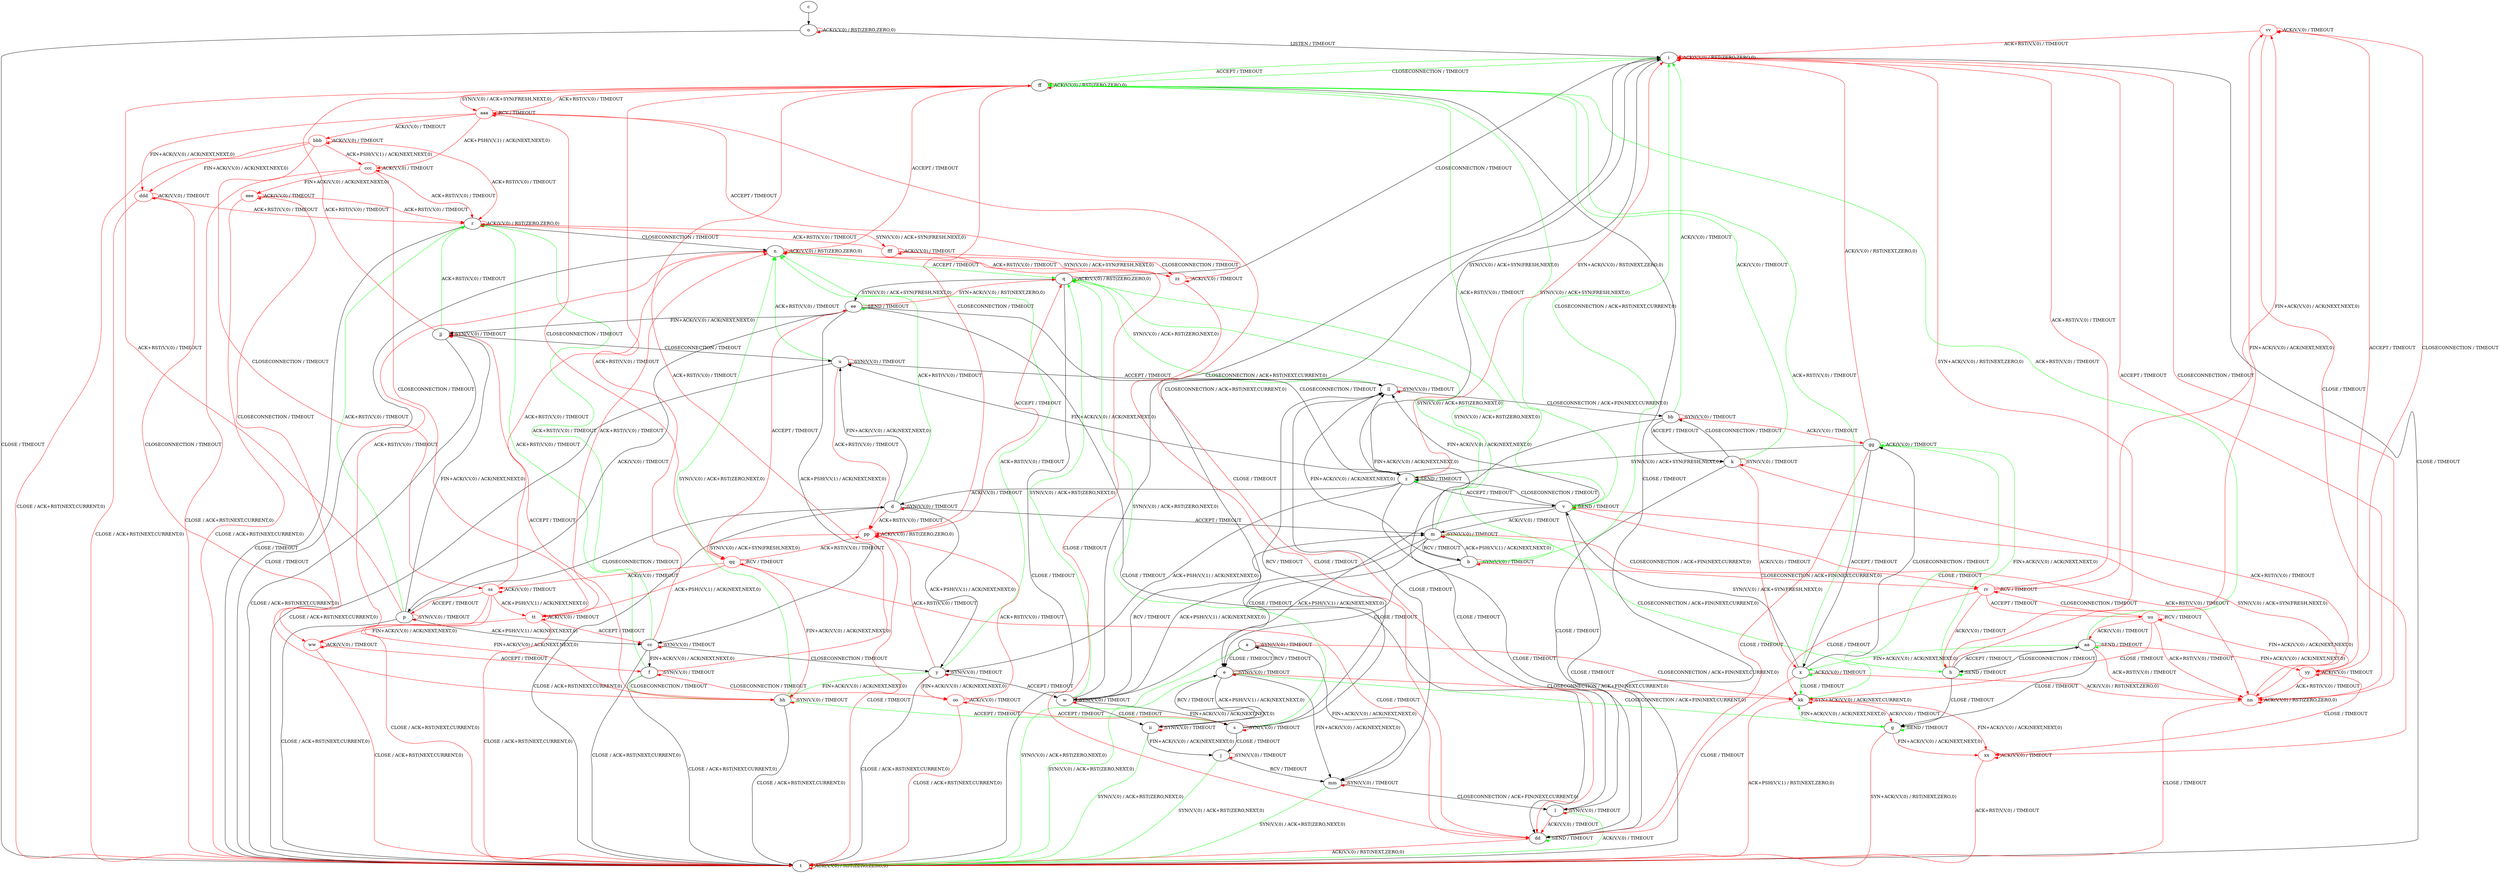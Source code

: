 digraph "" {
	graph ["Incoming time"=29.032094478607178,
		"Outgoing time"=47.80274248123169,
		Output="{'States': 58, 'Transitions': 871, 'Filename': '../results/tcp/TCP_Linux_Server-TCP_Windows8_Server-msat-3.dot'}",
		Reference="{'States': 58, 'Transitions': 685, 'Filename': '../subjects/tcp/TCP_Linux_Server.dot'}",
		Solver=msat,
		Updated="{'States': 39, 'Transitions': 495, 'Filename': '../subjects/tcp/TCP_Windows8_Server.dot'}",
		"f-measure"=0.5237288135593221,
		precision=0.6242424242424243,
		recall=0.4510948905109489
	];
	a -> a [key=0,
	color=red,
	label="SYN(V,V,0) / TIMEOUT"];
a -> e [key=0,
label="CLOSE / TIMEOUT"];
a -> t [key=0,
color=green,
label="SYN(V,V,0) / ACK+RST(ZERO,NEXT,0)"];
a -> kk [key=0,
color=red,
label="CLOSECONNECTION / ACK+FIN(NEXT,CURRENT,0)"];
a -> mm [key=0,
label="FIN+ACK(V,V,0) / ACK(NEXT,NEXT,0)"];
b -> b [key=0,
color=red,
label="SYN(V,V,0) / TIMEOUT"];
b -> e [key=0,
label="CLOSE / TIMEOUT"];
b -> i [key=0,
color=green,
label="CLOSECONNECTION / ACK+RST(NEXT,CURRENT,0)"];
b -> m [key=0,
label="ACK+PSH(V,V,1) / ACK(NEXT,NEXT,0)"];
b -> q [key=0,
color=green,
label="SYN(V,V,0) / ACK+RST(ZERO,NEXT,0)"];
b -> ll [key=0,
label="FIN+ACK(V,V,0) / ACK(NEXT,NEXT,0)"];
rr [color=red];
b -> rr [key=0,
color=red,
label="CLOSECONNECTION / ACK+FIN(NEXT,CURRENT,0)"];
c -> o [key=0];
d -> d [key=0,
color=red,
label="SYN(V,V,0) / TIMEOUT"];
d -> m [key=0,
label="ACCEPT / TIMEOUT"];
d -> n [key=0,
color=green,
label="ACK+RST(V,V,0) / TIMEOUT"];
d -> t [key=0,
label="CLOSE / ACK+RST(NEXT,CURRENT,0)"];
d -> u [key=0,
label="FIN+ACK(V,V,0) / ACK(NEXT,NEXT,0)"];
d -> y [key=0,
label="ACK+PSH(V,V,1) / ACK(NEXT,NEXT,0)"];
pp [color=red];
d -> pp [key=0,
color=red,
label="ACK+RST(V,V,0) / TIMEOUT"];
e -> a [key=0,
label="RCV / TIMEOUT"];
e -> e [key=0,
color=red,
label="SYN(V,V,0) / TIMEOUT"];
e -> g [key=0,
color=green,
label="CLOSECONNECTION / ACK+FIN(NEXT,CURRENT,0)"];
e -> t [key=0,
color=green,
label="SYN(V,V,0) / ACK+RST(ZERO,NEXT,0)"];
e -> ii [key=0,
label="ACK+PSH(V,V,1) / ACK(NEXT,NEXT,0)"];
e -> kk [key=0,
color=red,
label="CLOSECONNECTION / ACK+FIN(NEXT,CURRENT,0)"];
e -> mm [key=0,
label="FIN+ACK(V,V,0) / ACK(NEXT,NEXT,0)"];
f -> f [key=0,
color=red,
label="SYN(V,V,0) / TIMEOUT"];
f -> r [key=0,
color=green,
label="ACK+RST(V,V,0) / TIMEOUT"];
f -> t [key=0,
label="CLOSE / ACK+RST(NEXT,CURRENT,0)"];
f -> ff [key=0,
color=red,
label="ACK+RST(V,V,0) / TIMEOUT"];
f -> hh [key=0,
color=green,
label="CLOSECONNECTION / TIMEOUT"];
oo [color=red];
f -> oo [key=0,
color=red,
label="CLOSECONNECTION / TIMEOUT"];
g -> g [key=0,
color=green,
label="SEND / TIMEOUT"];
g -> t [key=0,
color=red,
label="SYN+ACK(V,V,0) / RST(NEXT,ZERO,0)"];
g -> kk [key=0,
color=green,
label="FIN+ACK(V,V,0) / ACK(NEXT,NEXT,0)"];
xx [color=red];
g -> xx [key=0,
color=red,
label="FIN+ACK(V,V,0) / ACK(NEXT,NEXT,0)"];
h -> g [key=0,
label="CLOSE / TIMEOUT"];
h -> h [key=0,
color=green,
label="SEND / TIMEOUT"];
h -> i [key=0,
color=red,
label="SYN+ACK(V,V,0) / RST(NEXT,ZERO,0)"];
h -> aa [key=0,
label="ACCEPT / TIMEOUT"];
h -> gg [key=0,
color=green,
label="FIN+ACK(V,V,0) / ACK(NEXT,NEXT,0)"];
vv [color=red];
h -> vv [key=0,
color=red,
label="FIN+ACK(V,V,0) / ACK(NEXT,NEXT,0)"];
i -> i [key=0,
color=red,
label="ACK(V,V,0) / RST(ZERO,ZERO,0)"];
i -> t [key=0,
label="CLOSE / TIMEOUT"];
i -> z [key=0,
label="SYN(V,V,0) / ACK+SYN(FRESH,NEXT,0)"];
i -> ff [key=0,
color=green,
label="ACCEPT / TIMEOUT"];
nn [color=red];
i -> nn [key=0,
color=red,
label="ACCEPT / TIMEOUT"];
j -> j [key=0,
color=red,
label="SYN(V,V,0) / TIMEOUT"];
j -> t [key=0,
color=green,
label="SYN(V,V,0) / ACK+RST(ZERO,NEXT,0)"];
j -> mm [key=0,
label="RCV / TIMEOUT"];
k -> k [key=0,
color=red,
label="SYN(V,V,0) / TIMEOUT"];
k -> l [key=0,
label="CLOSE / TIMEOUT"];
k -> x [key=0,
color=red,
label="ACK(V,V,0) / TIMEOUT"];
k -> bb [key=0,
label="CLOSECONNECTION / TIMEOUT"];
k -> ff [key=0,
color=green,
label="ACK(V,V,0) / TIMEOUT"];
k -> nn [key=0,
color=red,
label="ACK+RST(V,V,0) / TIMEOUT"];
l -> l [key=0,
color=red,
label="SYN(V,V,0) / TIMEOUT"];
l -> t [key=0,
color=green,
label="ACK(V,V,0) / TIMEOUT"];
l -> dd [key=0,
color=red,
label="ACK(V,V,0) / TIMEOUT"];
m -> b [key=0,
label="RCV / TIMEOUT"];
m -> e [key=0,
label="CLOSE / TIMEOUT"];
m -> h [key=0,
color=green,
label="CLOSECONNECTION / ACK+FIN(NEXT,CURRENT,0)"];
m -> m [key=0,
color=red,
label="SYN(V,V,0) / TIMEOUT"];
m -> q [key=0,
color=green,
label="SYN(V,V,0) / ACK+RST(ZERO,NEXT,0)"];
m -> w [key=0,
label="ACK+PSH(V,V,1) / ACK(NEXT,NEXT,0)"];
m -> ll [key=0,
label="FIN+ACK(V,V,0) / ACK(NEXT,NEXT,0)"];
m -> rr [key=0,
color=red,
label="CLOSECONNECTION / ACK+FIN(NEXT,CURRENT,0)"];
n -> n [key=0,
color=red,
label="ACK(V,V,0) / RST(ZERO,ZERO,0)"];
n -> q [key=0,
color=green,
label="ACCEPT / TIMEOUT"];
n -> t [key=0,
label="CLOSE / TIMEOUT"];
n -> ff [key=0,
color=red,
label="ACCEPT / TIMEOUT"];
zz [color=red];
n -> zz [key=0,
color=red,
label="SYN(V,V,0) / ACK+SYN(FRESH,NEXT,0)"];
o -> i [key=0,
label="LISTEN / TIMEOUT"];
o -> o [key=0,
color=red,
label="ACK(V,V,0) / RST(ZERO,ZERO,0)"];
o -> t [key=0,
label="CLOSE / TIMEOUT"];
p -> d [key=0,
label="CLOSECONNECTION / TIMEOUT"];
p -> p [key=0,
color=red,
label="SYN(V,V,0) / TIMEOUT"];
p -> r [key=0,
color=green,
label="ACK+RST(V,V,0) / TIMEOUT"];
p -> t [key=0,
label="CLOSE / ACK+RST(NEXT,CURRENT,0)"];
p -> cc [key=0,
label="ACK+PSH(V,V,1) / ACK(NEXT,NEXT,0)"];
p -> ff [key=0,
color=red,
label="ACK+RST(V,V,0) / TIMEOUT"];
p -> jj [key=0,
label="FIN+ACK(V,V,0) / ACK(NEXT,NEXT,0)"];
q -> i [key=0,
label="CLOSECONNECTION / TIMEOUT"];
q -> q [key=0,
color=red,
label="ACK(V,V,0) / RST(ZERO,ZERO,0)"];
q -> t [key=0,
label="CLOSE / TIMEOUT"];
q -> ee [key=0,
label="SYN(V,V,0) / ACK+SYN(FRESH,NEXT,0)"];
r -> n [key=0,
label="CLOSECONNECTION / TIMEOUT"];
r -> r [key=0,
color=red,
label="ACK(V,V,0) / RST(ZERO,ZERO,0)"];
r -> t [key=0,
label="CLOSE / TIMEOUT"];
fff [color=red];
r -> fff [key=0,
color=red,
label="SYN(V,V,0) / ACK+SYN(FRESH,NEXT,0)"];
s -> i [key=0,
label="CLOSECONNECTION / ACK+RST(NEXT,CURRENT,0)"];
s -> j [key=0,
label="CLOSE / TIMEOUT"];
s -> q [key=0,
color=green,
label="SYN(V,V,0) / ACK+RST(ZERO,NEXT,0)"];
s -> s [key=0,
color=red,
label="SYN(V,V,0) / TIMEOUT"];
s -> ll [key=0,
label="RCV / TIMEOUT"];
t -> t [key=0,
color=red,
label="ACK(V,V,0) / RST(ZERO,ZERO,0)"];
u -> n [key=0,
color=green,
label="ACK+RST(V,V,0) / TIMEOUT"];
u -> t [key=0,
label="CLOSE / ACK+RST(NEXT,CURRENT,0)"];
u -> u [key=0,
color=red,
label="SYN(V,V,0) / TIMEOUT"];
u -> ll [key=0,
label="ACCEPT / TIMEOUT"];
u -> pp [key=0,
color=red,
label="ACK+RST(V,V,0) / TIMEOUT"];
v -> m [key=0,
label="ACK(V,V,0) / TIMEOUT"];
v -> v [key=0,
color=green,
label="SEND / TIMEOUT"];
v -> w [key=0,
label="ACK+PSH(V,V,1) / ACK(NEXT,NEXT,0)"];
v -> z [key=0,
label="CLOSECONNECTION / TIMEOUT"];
v -> dd [key=0,
label="CLOSE / TIMEOUT"];
v -> ff [key=0,
color=green,
label="ACK+RST(V,V,0) / TIMEOUT"];
v -> ll [key=0,
label="FIN+ACK(V,V,0) / ACK(NEXT,NEXT,0)"];
v -> nn [key=0,
color=red,
label="ACK+RST(V,V,0) / TIMEOUT"];
w -> i [key=0,
label="CLOSECONNECTION / ACK+RST(NEXT,CURRENT,0)"];
w -> m [key=0,
label="RCV / TIMEOUT"];
w -> q [key=0,
color=green,
label="SYN(V,V,0) / ACK+RST(ZERO,NEXT,0)"];
w -> s [key=0,
label="FIN+ACK(V,V,0) / ACK(NEXT,NEXT,0)"];
w -> w [key=0,
color=red,
label="SYN(V,V,0) / TIMEOUT"];
w -> ii [key=0,
label="CLOSE / TIMEOUT"];
x -> v [key=0,
label="SYN(V,V,0) / ACK+SYN(FRESH,NEXT,0)"];
x -> x [key=0,
color=green,
label="ACK(V,V,0) / TIMEOUT"];
x -> dd [key=0,
color=red,
label="CLOSE / TIMEOUT"];
x -> ff [key=0,
color=green,
label="ACK+RST(V,V,0) / TIMEOUT"];
x -> gg [key=0,
label="CLOSECONNECTION / TIMEOUT"];
x -> kk [key=0,
color=green,
label="CLOSE / TIMEOUT"];
x -> nn [key=0,
color=red,
label="ACK(V,V,0) / RST(NEXT,ZERO,0)"];
y -> n [key=0,
color=green,
label="ACK+RST(V,V,0) / TIMEOUT"];
y -> t [key=0,
label="CLOSE / ACK+RST(NEXT,CURRENT,0)"];
y -> w [key=0,
label="ACCEPT / TIMEOUT"];
y -> y [key=0,
color=red,
label="SYN(V,V,0) / TIMEOUT"];
y -> hh [key=0,
color=green,
label="FIN+ACK(V,V,0) / ACK(NEXT,NEXT,0)"];
y -> oo [key=0,
color=red,
label="FIN+ACK(V,V,0) / ACK(NEXT,NEXT,0)"];
y -> pp [key=0,
color=red,
label="ACK+RST(V,V,0) / TIMEOUT"];
z -> d [key=0,
label="ACK(V,V,0) / TIMEOUT"];
z -> i [key=0,
color=red,
label="SYN+ACK(V,V,0) / RST(NEXT,ZERO,0)"];
z -> u [key=0,
label="FIN+ACK(V,V,0) / ACK(NEXT,NEXT,0)"];
z -> v [key=0,
label="ACCEPT / TIMEOUT"];
z -> y [key=0,
label="ACK+PSH(V,V,1) / ACK(NEXT,NEXT,0)"];
z -> z [key=0,
color=green,
label="SEND / TIMEOUT"];
z -> dd [key=0,
label="CLOSE / TIMEOUT"];
aa -> g [key=0,
label="CLOSE / TIMEOUT"];
aa -> h [key=0,
label="CLOSECONNECTION / TIMEOUT"];
aa -> x [key=0,
color=green,
label="FIN+ACK(V,V,0) / ACK(NEXT,NEXT,0)"];
aa -> aa [key=0,
color=green,
label="SEND / TIMEOUT"];
aa -> ff [key=0,
color=green,
label="ACK+RST(V,V,0) / TIMEOUT"];
aa -> nn [key=0,
color=red,
label="ACK+RST(V,V,0) / TIMEOUT"];
yy [color=red];
aa -> yy [key=0,
color=red,
label="FIN+ACK(V,V,0) / ACK(NEXT,NEXT,0)"];
bb -> i [key=0,
color=green,
label="ACK(V,V,0) / TIMEOUT"];
bb -> k [key=0,
label="ACCEPT / TIMEOUT"];
bb -> l [key=0,
label="CLOSE / TIMEOUT"];
bb -> bb [key=0,
color=red,
label="SYN(V,V,0) / TIMEOUT"];
bb -> gg [key=0,
color=red,
label="ACK(V,V,0) / TIMEOUT"];
cc -> f [key=0,
label="FIN+ACK(V,V,0) / ACK(NEXT,NEXT,0)"];
cc -> r [key=0,
color=green,
label="ACK+RST(V,V,0) / TIMEOUT"];
cc -> t [key=0,
label="CLOSE / ACK+RST(NEXT,CURRENT,0)"];
cc -> y [key=0,
label="CLOSECONNECTION / TIMEOUT"];
cc -> cc [key=0,
color=red,
label="SYN(V,V,0) / TIMEOUT"];
cc -> ff [key=0,
color=red,
label="ACK+RST(V,V,0) / TIMEOUT"];
dd -> t [key=0,
color=red,
label="ACK(V,V,0) / RST(NEXT,ZERO,0)"];
dd -> dd [key=0,
color=green,
label="SEND / TIMEOUT"];
ee -> p [key=0,
label="ACK(V,V,0) / TIMEOUT"];
ee -> q [key=0,
color=red,
label="SYN+ACK(V,V,0) / RST(NEXT,ZERO,0)"];
ee -> z [key=0,
label="CLOSECONNECTION / TIMEOUT"];
ee -> cc [key=0,
label="ACK+PSH(V,V,1) / ACK(NEXT,NEXT,0)"];
ee -> dd [key=0,
label="CLOSE / TIMEOUT"];
ee -> ee [key=0,
color=green,
label="SEND / TIMEOUT"];
ee -> jj [key=0,
label="FIN+ACK(V,V,0) / ACK(NEXT,NEXT,0)"];
ff -> i [key=0,
color=green,
label="CLOSECONNECTION / TIMEOUT"];
ff -> t [key=0,
label="CLOSE / TIMEOUT"];
ff -> v [key=0,
color=green,
label="SYN(V,V,0) / ACK+SYN(FRESH,NEXT,0)"];
ff -> ff [key=0,
color=red,
label="ACK(V,V,0) / RST(ZERO,ZERO,0)"];
ff -> pp [key=0,
color=red,
label="CLOSECONNECTION / TIMEOUT"];
aaa [color=red];
ff -> aaa [key=0,
color=red,
label="SYN(V,V,0) / ACK+SYN(FRESH,NEXT,0)"];
gg -> i [key=0,
color=red,
label="ACK(V,V,0) / RST(NEXT,ZERO,0)"];
gg -> x [key=0,
label="ACCEPT / TIMEOUT"];
gg -> z [key=0,
label="SYN(V,V,0) / ACK+SYN(FRESH,NEXT,0)"];
gg -> dd [key=0,
color=red,
label="CLOSE / TIMEOUT"];
gg -> gg [key=0,
color=green,
label="ACK(V,V,0) / TIMEOUT"];
gg -> kk [key=0,
color=green,
label="CLOSE / TIMEOUT"];
hh -> n [key=0,
color=green,
label="SYN(V,V,0) / ACK+RST(ZERO,NEXT,0)"];
hh -> s [key=0,
color=green,
label="ACCEPT / TIMEOUT"];
hh -> t [key=0,
label="CLOSE / ACK+RST(NEXT,CURRENT,0)"];
hh -> hh [key=0,
color=red,
label="SYN(V,V,0) / TIMEOUT"];
hh -> jj [key=0,
color=red,
label="ACCEPT / TIMEOUT"];
ii -> e [key=0,
label="RCV / TIMEOUT"];
ii -> j [key=0,
label="FIN+ACK(V,V,0) / ACK(NEXT,NEXT,0)"];
ii -> t [key=0,
color=green,
label="SYN(V,V,0) / ACK+RST(ZERO,NEXT,0)"];
ii -> ii [key=0,
color=red,
label="SYN(V,V,0) / TIMEOUT"];
jj -> r [key=0,
color=green,
label="ACK+RST(V,V,0) / TIMEOUT"];
jj -> t [key=0,
label="CLOSE / ACK+RST(NEXT,CURRENT,0)"];
jj -> u [key=0,
label="CLOSECONNECTION / TIMEOUT"];
jj -> ff [key=0,
color=red,
label="ACK+RST(V,V,0) / TIMEOUT"];
jj -> jj [key=0,
color=red,
label="SYN(V,V,0) / TIMEOUT"];
kk -> g [key=0,
color=red,
label="ACK(V,V,0) / TIMEOUT"];
kk -> t [key=0,
color=red,
label="ACK+PSH(V,V,1) / RST(NEXT,ZERO,0)"];
kk -> kk [key=0,
color=red,
label="SYN+ACK(V,V,0) / ACK(NEXT,CURRENT,0)"];
kk -> xx [key=0,
color=red,
label="FIN+ACK(V,V,0) / ACK(NEXT,NEXT,0)"];
ll -> q [key=0,
color=green,
label="SYN(V,V,0) / ACK+RST(ZERO,NEXT,0)"];
ll -> bb [key=0,
label="CLOSECONNECTION / ACK+FIN(NEXT,CURRENT,0)"];
ll -> ll [key=0,
color=red,
label="SYN(V,V,0) / TIMEOUT"];
ll -> mm [key=0,
label="CLOSE / TIMEOUT"];
mm -> l [key=0,
label="CLOSECONNECTION / ACK+FIN(NEXT,CURRENT,0)"];
mm -> t [key=0,
color=green,
label="SYN(V,V,0) / ACK+RST(ZERO,NEXT,0)"];
mm -> mm [key=0,
color=red,
label="SYN(V,V,0) / TIMEOUT"];
nn -> i [key=0,
color=red,
label="CLOSECONNECTION / TIMEOUT"];
nn -> t [key=0,
color=red,
label="CLOSE / TIMEOUT"];
nn -> v [key=0,
color=red,
label="SYN(V,V,0) / ACK+SYN(FRESH,NEXT,0)"];
nn -> nn [key=0,
color=red,
label="ACK(V,V,0) / RST(ZERO,ZERO,0)"];
oo -> s [key=0,
color=red,
label="ACCEPT / TIMEOUT"];
oo -> t [key=0,
color=red,
label="CLOSE / ACK+RST(NEXT,CURRENT,0)"];
oo -> oo [key=0,
color=red,
label="ACK(V,V,0) / TIMEOUT"];
oo -> pp [key=0,
color=red,
label="ACK+RST(V,V,0) / TIMEOUT"];
pp -> q [key=0,
color=red,
label="ACCEPT / TIMEOUT"];
pp -> t [key=0,
color=red,
label="CLOSE / TIMEOUT"];
pp -> pp [key=0,
color=red,
label="ACK(V,V,0) / RST(ZERO,ZERO,0)"];
qq [color=red];
pp -> qq [key=0,
color=red,
label="SYN(V,V,0) / ACK+SYN(FRESH,NEXT,0)"];
qq -> dd [key=0,
color=red,
label="CLOSE / TIMEOUT"];
qq -> ee [key=0,
color=red,
label="ACCEPT / TIMEOUT"];
qq -> hh [key=0,
color=red,
label="FIN+ACK(V,V,0) / ACK(NEXT,NEXT,0)"];
qq -> pp [key=0,
color=red,
label="ACK+RST(V,V,0) / TIMEOUT"];
qq -> qq [key=0,
color=red,
label="RCV / TIMEOUT"];
ss [color=red];
qq -> ss [key=0,
color=red,
label="ACK(V,V,0) / TIMEOUT"];
tt [color=red];
qq -> tt [key=0,
color=red,
label="ACK+PSH(V,V,1) / ACK(NEXT,NEXT,0)"];
rr -> h [key=0,
color=red,
label="ACK(V,V,0) / TIMEOUT"];
rr -> i [key=0,
color=red,
label="ACK+RST(V,V,0) / TIMEOUT"];
rr -> kk [key=0,
color=red,
label="CLOSE / TIMEOUT"];
rr -> rr [key=0,
color=red,
label="RCV / TIMEOUT"];
uu [color=red];
rr -> uu [key=0,
color=red,
label="ACCEPT / TIMEOUT"];
rr -> vv [key=0,
color=red,
label="FIN+ACK(V,V,0) / ACK(NEXT,NEXT,0)"];
ss -> n [key=0,
color=red,
label="ACK+RST(V,V,0) / TIMEOUT"];
ss -> p [key=0,
color=red,
label="ACCEPT / TIMEOUT"];
ss -> t [key=0,
color=red,
label="CLOSE / ACK+RST(NEXT,CURRENT,0)"];
ss -> hh [key=0,
color=red,
label="FIN+ACK(V,V,0) / ACK(NEXT,NEXT,0)"];
ss -> ss [key=0,
color=red,
label="ACK(V,V,0) / TIMEOUT"];
ss -> tt [key=0,
color=red,
label="ACK+PSH(V,V,1) / ACK(NEXT,NEXT,0)"];
tt -> n [key=0,
color=red,
label="ACK+RST(V,V,0) / TIMEOUT"];
tt -> t [key=0,
color=red,
label="CLOSE / ACK+RST(NEXT,CURRENT,0)"];
tt -> cc [key=0,
color=red,
label="ACCEPT / TIMEOUT"];
tt -> tt [key=0,
color=red,
label="ACK(V,V,0) / TIMEOUT"];
ww [color=red];
tt -> ww [key=0,
color=red,
label="FIN+ACK(V,V,0) / ACK(NEXT,NEXT,0)"];
uu -> aa [key=0,
color=red,
label="ACK(V,V,0) / TIMEOUT"];
uu -> kk [key=0,
color=red,
label="CLOSE / TIMEOUT"];
uu -> nn [key=0,
color=red,
label="ACK+RST(V,V,0) / TIMEOUT"];
uu -> rr [key=0,
color=red,
label="CLOSECONNECTION / TIMEOUT"];
uu -> uu [key=0,
color=red,
label="RCV / TIMEOUT"];
uu -> yy [key=0,
color=red,
label="FIN+ACK(V,V,0) / ACK(NEXT,NEXT,0)"];
vv -> i [key=0,
color=red,
label="ACK+RST(V,V,0) / TIMEOUT"];
vv -> vv [key=0,
color=red,
label="ACK(V,V,0) / TIMEOUT"];
vv -> xx [key=0,
color=red,
label="CLOSE / TIMEOUT"];
vv -> yy [key=0,
color=red,
label="ACCEPT / TIMEOUT"];
ww -> f [key=0,
color=red,
label="ACCEPT / TIMEOUT"];
ww -> n [key=0,
color=red,
label="ACK+RST(V,V,0) / TIMEOUT"];
ww -> t [key=0,
color=red,
label="CLOSE / ACK+RST(NEXT,CURRENT,0)"];
ww -> ww [key=0,
color=red,
label="ACK(V,V,0) / TIMEOUT"];
xx -> t [key=0,
color=red,
label="ACK+RST(V,V,0) / TIMEOUT"];
xx -> xx [key=0,
color=red,
label="ACK(V,V,0) / TIMEOUT"];
yy -> nn [key=0,
color=red,
label="ACK+RST(V,V,0) / TIMEOUT"];
yy -> vv [key=0,
color=red,
label="CLOSECONNECTION / TIMEOUT"];
yy -> xx [key=0,
color=red,
label="CLOSE / TIMEOUT"];
yy -> yy [key=0,
color=red,
label="ACK(V,V,0) / TIMEOUT"];
zz -> n [key=0,
color=red,
label="ACK+RST(V,V,0) / TIMEOUT"];
zz -> dd [key=0,
color=red,
label="CLOSE / TIMEOUT"];
zz -> zz [key=0,
color=red,
label="ACK(V,V,0) / TIMEOUT"];
zz -> aaa [key=0,
color=red,
label="ACCEPT / TIMEOUT"];
aaa -> dd [key=0,
color=red,
label="CLOSE / TIMEOUT"];
aaa -> ff [key=0,
color=red,
label="ACK+RST(V,V,0) / TIMEOUT"];
aaa -> qq [key=0,
color=red,
label="CLOSECONNECTION / TIMEOUT"];
aaa -> aaa [key=0,
color=red,
label="RCV / TIMEOUT"];
bbb [color=red];
aaa -> bbb [key=0,
color=red,
label="ACK(V,V,0) / TIMEOUT"];
ccc [color=red];
aaa -> ccc [key=0,
color=red,
label="ACK+PSH(V,V,1) / ACK(NEXT,NEXT,0)"];
ddd [color=red];
aaa -> ddd [key=0,
color=red,
label="FIN+ACK(V,V,0) / ACK(NEXT,NEXT,0)"];
bbb -> r [key=0,
color=red,
label="ACK+RST(V,V,0) / TIMEOUT"];
bbb -> t [key=0,
color=red,
label="CLOSE / ACK+RST(NEXT,CURRENT,0)"];
bbb -> ss [key=0,
color=red,
label="CLOSECONNECTION / TIMEOUT"];
bbb -> bbb [key=0,
color=red,
label="ACK(V,V,0) / TIMEOUT"];
bbb -> ccc [key=0,
color=red,
label="ACK+PSH(V,V,1) / ACK(NEXT,NEXT,0)"];
bbb -> ddd [key=0,
color=red,
label="FIN+ACK(V,V,0) / ACK(NEXT,NEXT,0)"];
ccc -> r [key=0,
color=red,
label="ACK+RST(V,V,0) / TIMEOUT"];
ccc -> t [key=0,
color=red,
label="CLOSE / ACK+RST(NEXT,CURRENT,0)"];
ccc -> tt [key=0,
color=red,
label="CLOSECONNECTION / TIMEOUT"];
ccc -> ccc [key=0,
color=red,
label="ACK(V,V,0) / TIMEOUT"];
eee [color=red];
ccc -> eee [key=0,
color=red,
label="FIN+ACK(V,V,0) / ACK(NEXT,NEXT,0)"];
ddd -> r [key=0,
color=red,
label="ACK+RST(V,V,0) / TIMEOUT"];
ddd -> t [key=0,
color=red,
label="CLOSE / ACK+RST(NEXT,CURRENT,0)"];
ddd -> hh [key=0,
color=red,
label="CLOSECONNECTION / TIMEOUT"];
ddd -> ddd [key=0,
color=red,
label="ACK(V,V,0) / TIMEOUT"];
eee -> r [key=0,
color=red,
label="ACK+RST(V,V,0) / TIMEOUT"];
eee -> t [key=0,
color=red,
label="CLOSE / ACK+RST(NEXT,CURRENT,0)"];
eee -> ww [key=0,
color=red,
label="CLOSECONNECTION / TIMEOUT"];
eee -> eee [key=0,
color=red,
label="ACK(V,V,0) / TIMEOUT"];
fff -> r [key=0,
color=red,
label="ACK+RST(V,V,0) / TIMEOUT"];
fff -> dd [key=0,
color=red,
label="CLOSE / TIMEOUT"];
fff -> zz [key=0,
color=red,
label="CLOSECONNECTION / TIMEOUT"];
fff -> fff [key=0,
color=red,
label="ACK(V,V,0) / TIMEOUT"];
}
